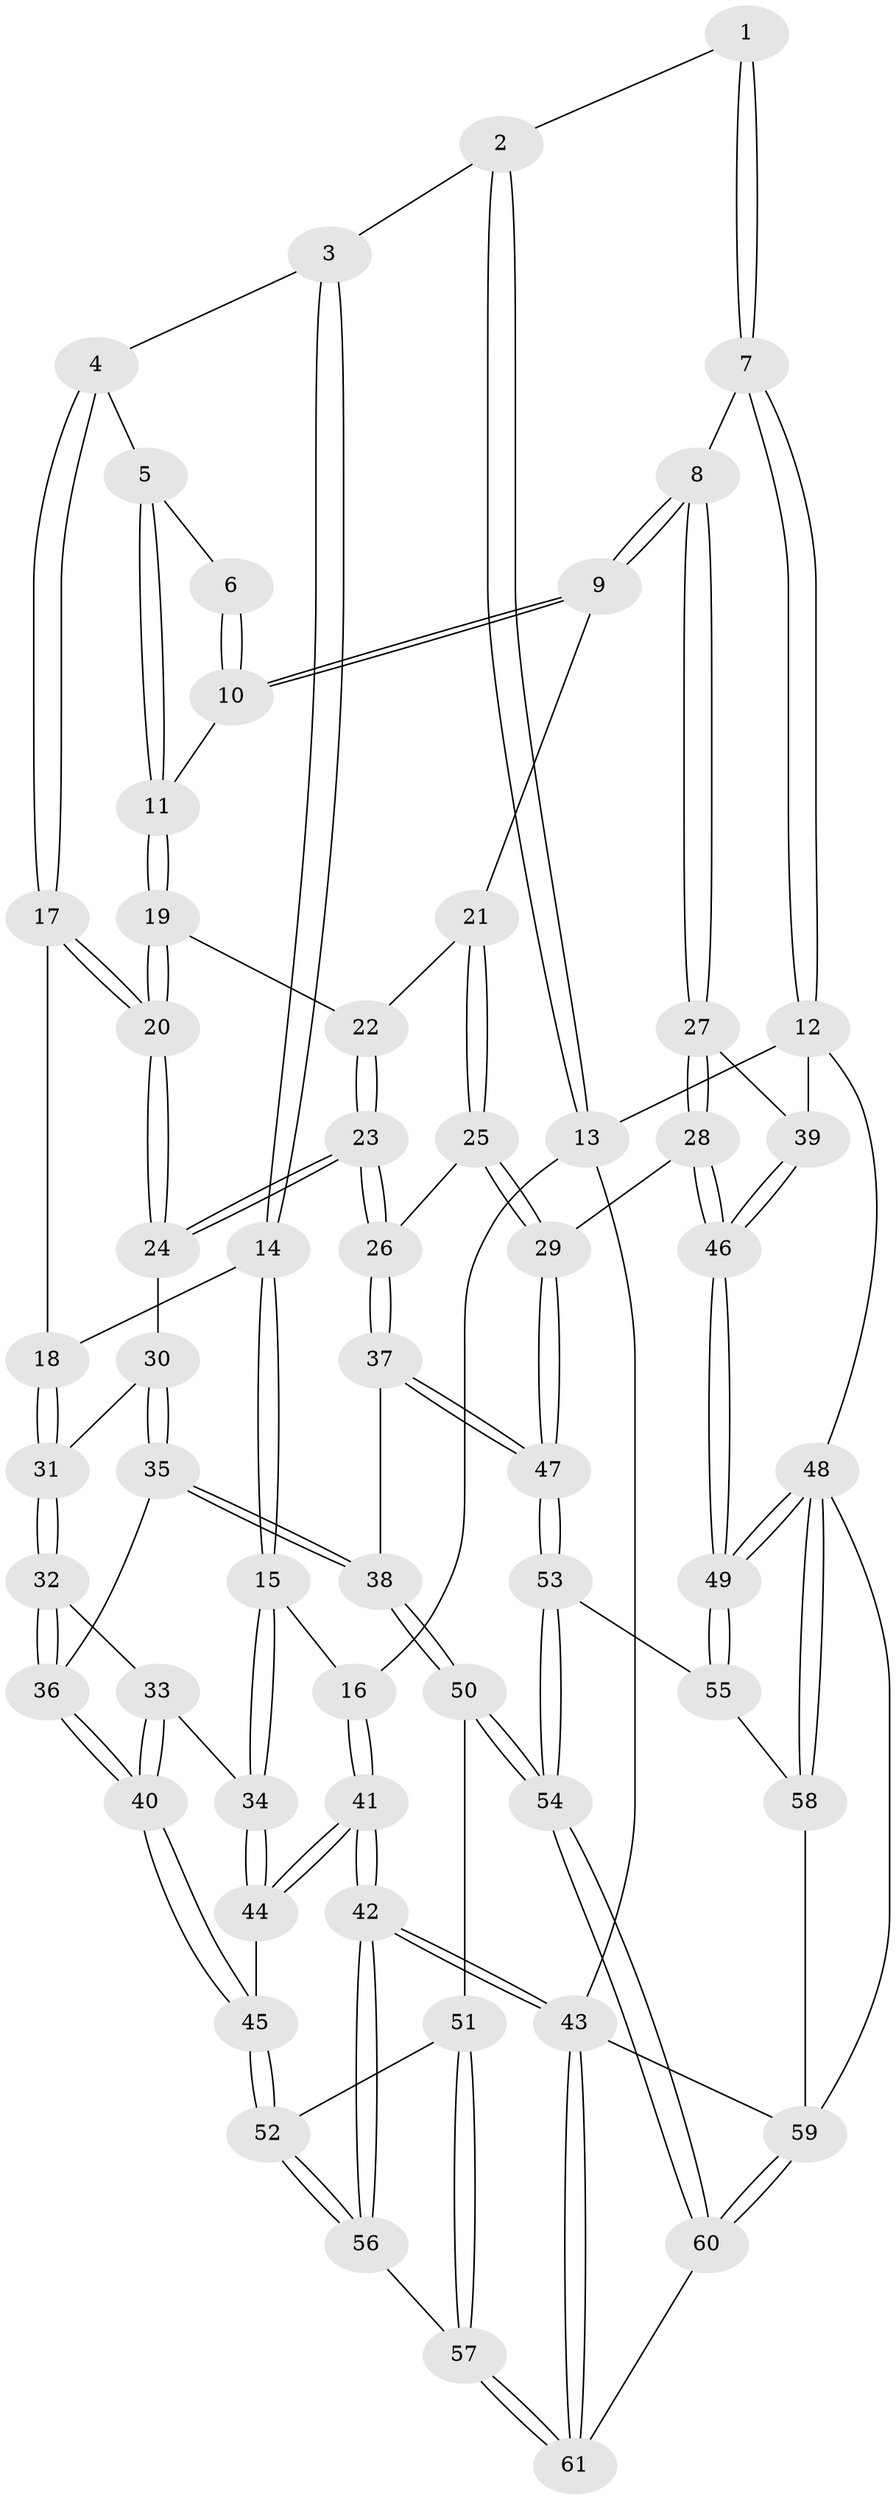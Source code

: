// Generated by graph-tools (version 1.1) at 2025/51/03/09/25 03:51:04]
// undirected, 61 vertices, 149 edges
graph export_dot {
graph [start="1"]
  node [color=gray90,style=filled];
  1 [pos="+0.6027705105890321+0"];
  2 [pos="+0.08627506259270833+0"];
  3 [pos="+0.0950100661138905+0"];
  4 [pos="+0.22966365853991902+0.01108616966454175"];
  5 [pos="+0.42425553029208835+0.04773548108573324"];
  6 [pos="+0.6020258927457356+0"];
  7 [pos="+1+0"];
  8 [pos="+0.6904449305197671+0.1644306051956302"];
  9 [pos="+0.6783052707433034+0.15699368847681036"];
  10 [pos="+0.6177218781687465+0"];
  11 [pos="+0.4450381783750933+0.14700231843149356"];
  12 [pos="+1+0"];
  13 [pos="+0+0"];
  14 [pos="+0.08936283284745078+0.23168135262706296"];
  15 [pos="+0.06778111649103975+0.2375886276869322"];
  16 [pos="+0+0.12340840776954427"];
  17 [pos="+0.2524663039128435+0.10185719565148688"];
  18 [pos="+0.1134033399461308+0.23442873619879956"];
  19 [pos="+0.44368354527488896+0.15847735704337898"];
  20 [pos="+0.340918782705403+0.2029782483159717"];
  21 [pos="+0.647874045777596+0.1689250321606682"];
  22 [pos="+0.5154785246092958+0.18590016073069018"];
  23 [pos="+0.485020905009436+0.40981734961686267"];
  24 [pos="+0.3241002475609604+0.3168642729957108"];
  25 [pos="+0.5026185827984838+0.42593275457347984"];
  26 [pos="+0.49884805139572685+0.42473141927643526"];
  27 [pos="+0.856381138676632+0.31222432430877467"];
  28 [pos="+0.7553206638361627+0.4796929899318782"];
  29 [pos="+0.6934297344692444+0.538212901405131"];
  30 [pos="+0.29896590431963105+0.33112526223318406"];
  31 [pos="+0.22058132536266734+0.33915684899119597"];
  32 [pos="+0.1543294386549866+0.4077047526759312"];
  33 [pos="+0.11785432387666597+0.4202338793691833"];
  34 [pos="+0.03830253084668569+0.4298600469379704"];
  35 [pos="+0.2820253190971228+0.5405996460246979"];
  36 [pos="+0.2444967148455788+0.547961526441125"];
  37 [pos="+0.35964421033173855+0.5557308955444094"];
  38 [pos="+0.3458918011471573+0.5676333778987757"];
  39 [pos="+1+0.22365100875553634"];
  40 [pos="+0.17663349157397495+0.598827658898992"];
  41 [pos="+0+0.5688029054317767"];
  42 [pos="+0+1"];
  43 [pos="+0+1"];
  44 [pos="+0+0.5663224939357424"];
  45 [pos="+0.11286481370429848+0.6685953525647425"];
  46 [pos="+1+0.7308175270031039"];
  47 [pos="+0.6804174254764463+0.6423671729450368"];
  48 [pos="+1+1"];
  49 [pos="+1+0.7468674471910445"];
  50 [pos="+0.4091939352420486+0.7726660862559797"];
  51 [pos="+0.17748399590684205+0.7637521159708219"];
  52 [pos="+0.17237390353849055+0.7588876702311027"];
  53 [pos="+0.6785644444761267+0.6594928300985244"];
  54 [pos="+0.47547959194294215+0.813251583537876"];
  55 [pos="+0.8155345128918872+0.7777971283933314"];
  56 [pos="+0+0.911284205799122"];
  57 [pos="+0.15829749625530778+0.8818924738133658"];
  58 [pos="+0.8138275454021833+0.8900765138257112"];
  59 [pos="+0.6418461113518511+1"];
  60 [pos="+0.4711909557114026+1"];
  61 [pos="+0.20693724225811663+1"];
  1 -- 2;
  1 -- 7;
  1 -- 7;
  2 -- 3;
  2 -- 13;
  2 -- 13;
  3 -- 4;
  3 -- 14;
  3 -- 14;
  4 -- 5;
  4 -- 17;
  4 -- 17;
  5 -- 6;
  5 -- 11;
  5 -- 11;
  6 -- 10;
  6 -- 10;
  7 -- 8;
  7 -- 12;
  7 -- 12;
  8 -- 9;
  8 -- 9;
  8 -- 27;
  8 -- 27;
  9 -- 10;
  9 -- 10;
  9 -- 21;
  10 -- 11;
  11 -- 19;
  11 -- 19;
  12 -- 13;
  12 -- 39;
  12 -- 48;
  13 -- 16;
  13 -- 43;
  14 -- 15;
  14 -- 15;
  14 -- 18;
  15 -- 16;
  15 -- 34;
  15 -- 34;
  16 -- 41;
  16 -- 41;
  17 -- 18;
  17 -- 20;
  17 -- 20;
  18 -- 31;
  18 -- 31;
  19 -- 20;
  19 -- 20;
  19 -- 22;
  20 -- 24;
  20 -- 24;
  21 -- 22;
  21 -- 25;
  21 -- 25;
  22 -- 23;
  22 -- 23;
  23 -- 24;
  23 -- 24;
  23 -- 26;
  23 -- 26;
  24 -- 30;
  25 -- 26;
  25 -- 29;
  25 -- 29;
  26 -- 37;
  26 -- 37;
  27 -- 28;
  27 -- 28;
  27 -- 39;
  28 -- 29;
  28 -- 46;
  28 -- 46;
  29 -- 47;
  29 -- 47;
  30 -- 31;
  30 -- 35;
  30 -- 35;
  31 -- 32;
  31 -- 32;
  32 -- 33;
  32 -- 36;
  32 -- 36;
  33 -- 34;
  33 -- 40;
  33 -- 40;
  34 -- 44;
  34 -- 44;
  35 -- 36;
  35 -- 38;
  35 -- 38;
  36 -- 40;
  36 -- 40;
  37 -- 38;
  37 -- 47;
  37 -- 47;
  38 -- 50;
  38 -- 50;
  39 -- 46;
  39 -- 46;
  40 -- 45;
  40 -- 45;
  41 -- 42;
  41 -- 42;
  41 -- 44;
  41 -- 44;
  42 -- 43;
  42 -- 43;
  42 -- 56;
  42 -- 56;
  43 -- 61;
  43 -- 61;
  43 -- 59;
  44 -- 45;
  45 -- 52;
  45 -- 52;
  46 -- 49;
  46 -- 49;
  47 -- 53;
  47 -- 53;
  48 -- 49;
  48 -- 49;
  48 -- 58;
  48 -- 58;
  48 -- 59;
  49 -- 55;
  49 -- 55;
  50 -- 51;
  50 -- 54;
  50 -- 54;
  51 -- 52;
  51 -- 57;
  51 -- 57;
  52 -- 56;
  52 -- 56;
  53 -- 54;
  53 -- 54;
  53 -- 55;
  54 -- 60;
  54 -- 60;
  55 -- 58;
  56 -- 57;
  57 -- 61;
  57 -- 61;
  58 -- 59;
  59 -- 60;
  59 -- 60;
  60 -- 61;
}
